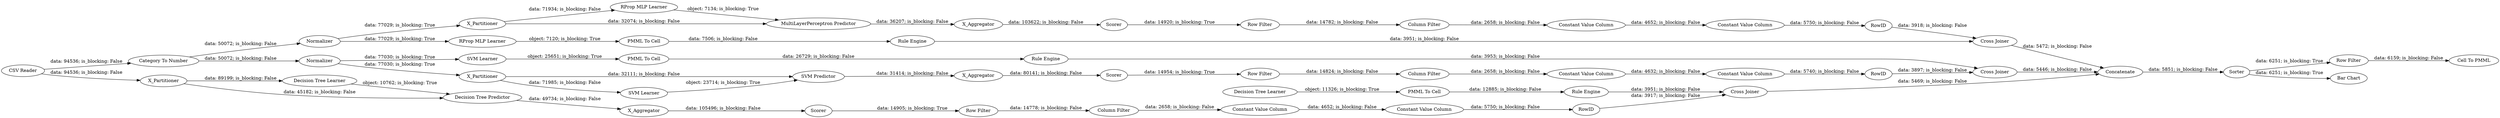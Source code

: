digraph {
	"2079305588494115506_34" [label="Rule Engine"]
	"2149975113151174457_9" [label="Row Filter"]
	"-7213404310669560395_39" [label=Scorer]
	"4647797160540782439_38" [label="Cross Joiner"]
	"8625314788696514994_34" [label="Rule Engine"]
	"4783256213943543070_60" [label=Concatenate]
	"2149975113151174457_290" [label="Constant Value Column"]
	"4647797160540782439_31" [label="RProp MLP Learner"]
	"-8301885017302527620_41" [label=Scorer]
	"-5909225533391669840_293" [label=RowID]
	"2149975113151174457_293" [label=RowID]
	"3886132113967434167_290" [label="Constant Value Column"]
	"-8301885017302527620_7" [label=X_Aggregator]
	"-8301885017302527620_32" [label="SVM Predictor"]
	"-5909225533391669840_294" [label="Column Filter"]
	"-7213404310669560395_7" [label=X_Aggregator]
	"-5909225533391669840_290" [label="Constant Value Column"]
	"8625314788696514994_22" [label="PMML To Cell"]
	"-5909225533391669840_292" [label="Constant Value Column"]
	"-7213404310669560395_38" [label="Cross Joiner"]
	"3886132113967434167_294" [label="Column Filter"]
	"8625314788696514994_35" [label="RProp MLP Learner"]
	"-8301885017302527620_40" [label=Normalizer]
	"-8301885017302527620_31" [label="SVM Learner"]
	"-8301885017302527620_39" [label="Cross Joiner"]
	"3886132113967434167_9" [label="Row Filter"]
	"4647797160540782439_32" [label="MultiLayerPerceptron Predictor"]
	"4783256213943543070_52" [label=Sorter]
	"7836879034109927448_33" [label="SVM Learner"]
	"-5909225533391669840_9" [label="Row Filter"]
	"2079305588494115506_28" [label="PMML To Cell"]
	"-7213404310669560395_32" [label="Decision Tree Predictor"]
	"-8301885017302527620_298" [label=X_Partitioner]
	"3886132113967434167_293" [label=RowID]
	"-7213404310669560395_302" [label=X_Partitioner]
	"4783256213943543070_53" [label="Row Filter"]
	"4783256213943543070_54" [label="Cell To PMML"]
	"4647797160540782439_41" [label=Scorer]
	"4647797160540782439_40" [label=X_Partitioner]
	"4783256213943543070_58" [label="Category To Number"]
	"4783256213943543070_59" [label="Bar Chart"]
	"4647797160540782439_7" [label=X_Aggregator]
	"2149975113151174457_294" [label="Column Filter"]
	"7836879034109927448_35" [label="Rule Engine"]
	"3886132113967434167_292" [label="Constant Value Column"]
	"7836879034109927448_34" [label="PMML To Cell"]
	"4783256213943543070_306" [label="CSV Reader"]
	"2149975113151174457_292" [label="Constant Value Column"]
	"4647797160540782439_39" [label=Normalizer]
	"-7213404310669560395_31" [label="Decision Tree Learner"]
	"2079305588494115506_33" [label="Decision Tree Learner"]
	"4647797160540782439_40" -> "4647797160540782439_31" [label="data: 71934; is_blocking: False"]
	"3886132113967434167_292" -> "3886132113967434167_293" [label="data: 5750; is_blocking: False"]
	"-7213404310669560395_38" -> "4783256213943543070_60" [label="data: 5469; is_blocking: False"]
	"4647797160540782439_32" -> "4647797160540782439_7" [label="data: 36207; is_blocking: False"]
	"2149975113151174457_294" -> "2149975113151174457_290" [label="data: 2658; is_blocking: False"]
	"7836879034109927448_33" -> "7836879034109927448_34" [label="object: 25651; is_blocking: True"]
	"-7213404310669560395_302" -> "-7213404310669560395_32" [label="data: 45182; is_blocking: False"]
	"4783256213943543070_58" -> "-8301885017302527620_40" [label="data: 50072; is_blocking: False"]
	"2079305588494115506_28" -> "2079305588494115506_34" [label="data: 12885; is_blocking: False"]
	"4783256213943543070_52" -> "4783256213943543070_53" [label="data: 6251; is_blocking: True"]
	"-7213404310669560395_7" -> "-7213404310669560395_39" [label="data: 105496; is_blocking: False"]
	"4783256213943543070_52" -> "4783256213943543070_59" [label="data: 6251; is_blocking: True"]
	"4647797160540782439_39" -> "8625314788696514994_35" [label="data: 77029; is_blocking: True"]
	"3886132113967434167_290" -> "3886132113967434167_292" [label="data: 4652; is_blocking: False"]
	"-7213404310669560395_31" -> "-7213404310669560395_32" [label="object: 10762; is_blocking: True"]
	"-8301885017302527620_39" -> "4783256213943543070_60" [label="data: 5446; is_blocking: False"]
	"4647797160540782439_40" -> "4647797160540782439_32" [label="data: 32074; is_blocking: False"]
	"-7213404310669560395_39" -> "3886132113967434167_9" [label="data: 14905; is_blocking: True"]
	"2149975113151174457_293" -> "-8301885017302527620_39" [label="data: 3897; is_blocking: False"]
	"4783256213943543070_58" -> "4647797160540782439_39" [label="data: 50072; is_blocking: False"]
	"-8301885017302527620_41" -> "2149975113151174457_9" [label="data: 14954; is_blocking: True"]
	"4647797160540782439_39" -> "4647797160540782439_40" [label="data: 77029; is_blocking: True"]
	"2149975113151174457_9" -> "2149975113151174457_294" [label="data: 14824; is_blocking: False"]
	"4647797160540782439_38" -> "4783256213943543070_60" [label="data: 5472; is_blocking: False"]
	"-8301885017302527620_31" -> "-8301885017302527620_32" [label="object: 23714; is_blocking: True"]
	"4783256213943543070_306" -> "4783256213943543070_58" [label="data: 94536; is_blocking: False"]
	"-8301885017302527620_40" -> "-8301885017302527620_298" [label="data: 77030; is_blocking: True"]
	"2149975113151174457_290" -> "2149975113151174457_292" [label="data: 4632; is_blocking: False"]
	"3886132113967434167_9" -> "3886132113967434167_294" [label="data: 14778; is_blocking: False"]
	"-8301885017302527620_40" -> "7836879034109927448_33" [label="data: 77030; is_blocking: True"]
	"2149975113151174457_292" -> "2149975113151174457_293" [label="data: 5740; is_blocking: False"]
	"-5909225533391669840_294" -> "-5909225533391669840_290" [label="data: 2658; is_blocking: False"]
	"-8301885017302527620_32" -> "-8301885017302527620_7" [label="data: 31414; is_blocking: False"]
	"3886132113967434167_293" -> "-7213404310669560395_38" [label="data: 3917; is_blocking: False"]
	"-7213404310669560395_302" -> "-7213404310669560395_31" [label="data: 89199; is_blocking: False"]
	"-5909225533391669840_290" -> "-5909225533391669840_292" [label="data: 4652; is_blocking: False"]
	"4783256213943543070_53" -> "4783256213943543070_54" [label="data: 6159; is_blocking: False"]
	"4783256213943543070_60" -> "4783256213943543070_52" [label="data: 5851; is_blocking: False"]
	"4783256213943543070_306" -> "-7213404310669560395_302" [label="data: 94536; is_blocking: False"]
	"8625314788696514994_34" -> "4647797160540782439_38" [label="data: 3951; is_blocking: False"]
	"8625314788696514994_35" -> "8625314788696514994_22" [label="object: 7120; is_blocking: True"]
	"-5909225533391669840_292" -> "-5909225533391669840_293" [label="data: 5750; is_blocking: False"]
	"-8301885017302527620_298" -> "-8301885017302527620_32" [label="data: 32111; is_blocking: False"]
	"2079305588494115506_33" -> "2079305588494115506_28" [label="object: 11326; is_blocking: True"]
	"-7213404310669560395_32" -> "-7213404310669560395_7" [label="data: 49734; is_blocking: False"]
	"7836879034109927448_35" -> "-8301885017302527620_39" [label="data: 3953; is_blocking: False"]
	"4647797160540782439_31" -> "4647797160540782439_32" [label="object: 7134; is_blocking: True"]
	"4647797160540782439_41" -> "-5909225533391669840_9" [label="data: 14920; is_blocking: True"]
	"-8301885017302527620_7" -> "-8301885017302527620_41" [label="data: 80141; is_blocking: False"]
	"7836879034109927448_34" -> "7836879034109927448_35" [label="data: 26729; is_blocking: False"]
	"8625314788696514994_22" -> "8625314788696514994_34" [label="data: 7506; is_blocking: False"]
	"-8301885017302527620_298" -> "-8301885017302527620_31" [label="data: 71985; is_blocking: False"]
	"3886132113967434167_294" -> "3886132113967434167_290" [label="data: 2658; is_blocking: False"]
	"-5909225533391669840_9" -> "-5909225533391669840_294" [label="data: 14782; is_blocking: False"]
	"4647797160540782439_7" -> "4647797160540782439_41" [label="data: 103622; is_blocking: False"]
	"-5909225533391669840_293" -> "4647797160540782439_38" [label="data: 3918; is_blocking: False"]
	"2079305588494115506_34" -> "-7213404310669560395_38" [label="data: 3951; is_blocking: False"]
	rankdir=LR
}
